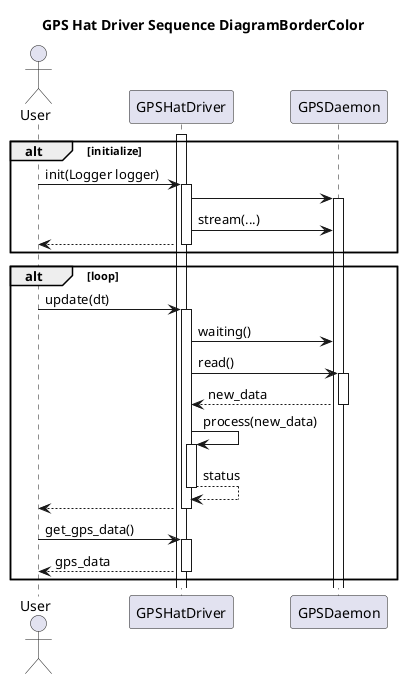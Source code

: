 @startuml
title GPS Hat Driver Sequence DiagramBorderColor
actor User as user
participant GPSHatDriver as driver
participant GPSDaemon as daemon

alt initialize
activate driver
user -> driver++: init(Logger logger)
driver -> daemon++
driver -> daemon: stream(...)
driver --> user--
end
alt loop
user -> driver++: update(dt)
driver -> daemon: waiting()
driver -> daemon++: read()
daemon --> driver--: new_data
driver -> driver++: process(new_data)
driver --> driver--: status

driver --> user--: 
user -> driver++: get_gps_data()
driver --> user--: gps_data
end

@enduml